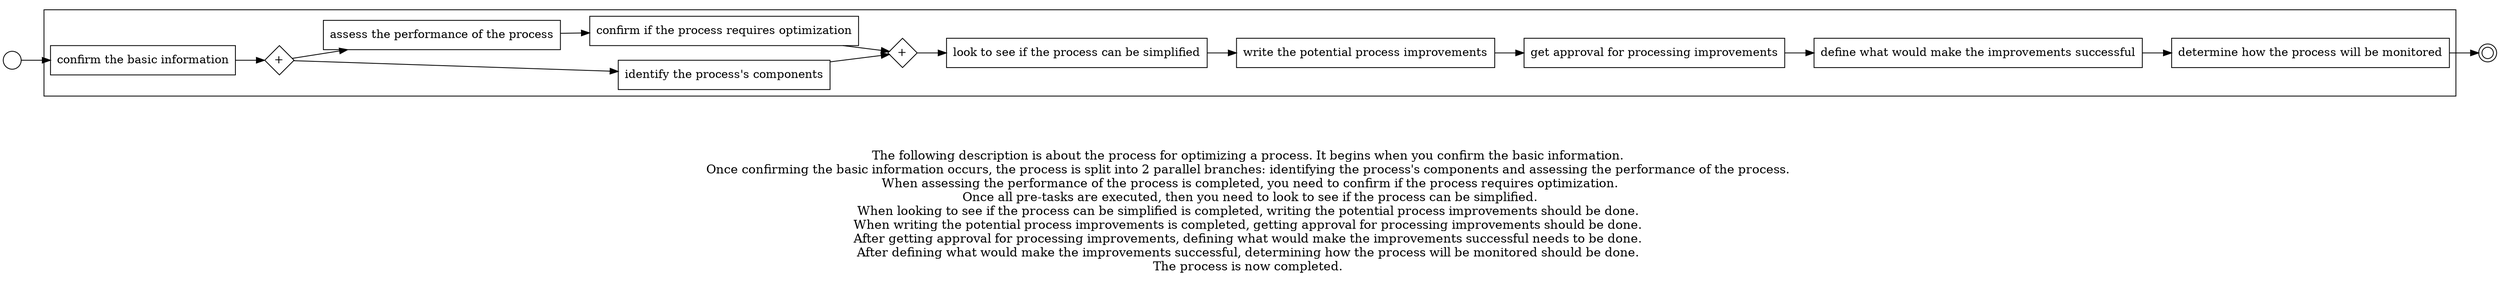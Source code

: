 digraph process_for_optimizing_a_process_86 {
	graph [rankdir=LR]
	START_NODE [label="" shape=circle width=0.3]
	subgraph CLUSTER_0 {
		"confirm the basic information" [shape=box]
		"AND_SPLIT--2. Identifying the process_PF1V" [label="+" fixedsize=true shape=diamond width=0.5]
		"confirm the basic information" -> "AND_SPLIT--2. Identifying the process_PF1V"
		"identify the process's components" [shape=box]
		"AND_SPLIT--2. Identifying the process_PF1V" -> "identify the process's components"
		"assess the performance of the process" [shape=box]
		"AND_SPLIT--2. Identifying the process_PF1V" -> "assess the performance of the process"
		"confirm if the process requires optimization" [shape=box]
		"assess the performance of the process" -> "confirm if the process requires optimization"
		"AND_JOIN--2. Identifying the process_PF1V" [label="+" fixedsize=true shape=diamond width=0.5]
		"identify the process's components" -> "AND_JOIN--2. Identifying the process_PF1V"
		"confirm if the process requires optimization" -> "AND_JOIN--2. Identifying the process_PF1V"
		"look to see if the process can be simplified" [shape=box]
		"AND_JOIN--2. Identifying the process_PF1V" -> "look to see if the process can be simplified"
		"write the potential process improvements" [shape=box]
		"look to see if the process can be simplified" -> "write the potential process improvements"
		"get approval for processing improvements" [shape=box]
		"write the potential process improvements" -> "get approval for processing improvements"
		"define what would make the improvements successful" [shape=box]
		"get approval for processing improvements" -> "define what would make the improvements successful"
		"determine how the process will be monitored" [shape=box]
		"define what would make the improvements successful" -> "determine how the process will be monitored"
	}
	START_NODE -> "confirm the basic information"
	END_NODE [label="" shape=doublecircle width=0.2]
	"determine how the process will be monitored" -> END_NODE
	fontsize=15 label="\n\n
The following description is about the process for optimizing a process. It begins when you confirm the basic information. 
Once confirming the basic information occurs, the process is split into 2 parallel branches: identifying the process's components and assessing the performance of the process. 
When assessing the performance of the process is completed, you need to confirm if the process requires optimization.
Once all pre-tasks are executed, then you need to look to see if the process can be simplified.
When looking to see if the process can be simplified is completed, writing the potential process improvements should be done. 
When writing the potential process improvements is completed, getting approval for processing improvements should be done. 
After getting approval for processing improvements, defining what would make the improvements successful needs to be done. 
After defining what would make the improvements successful, determining how the process will be monitored should be done. 
The process is now completed. 
"
}
